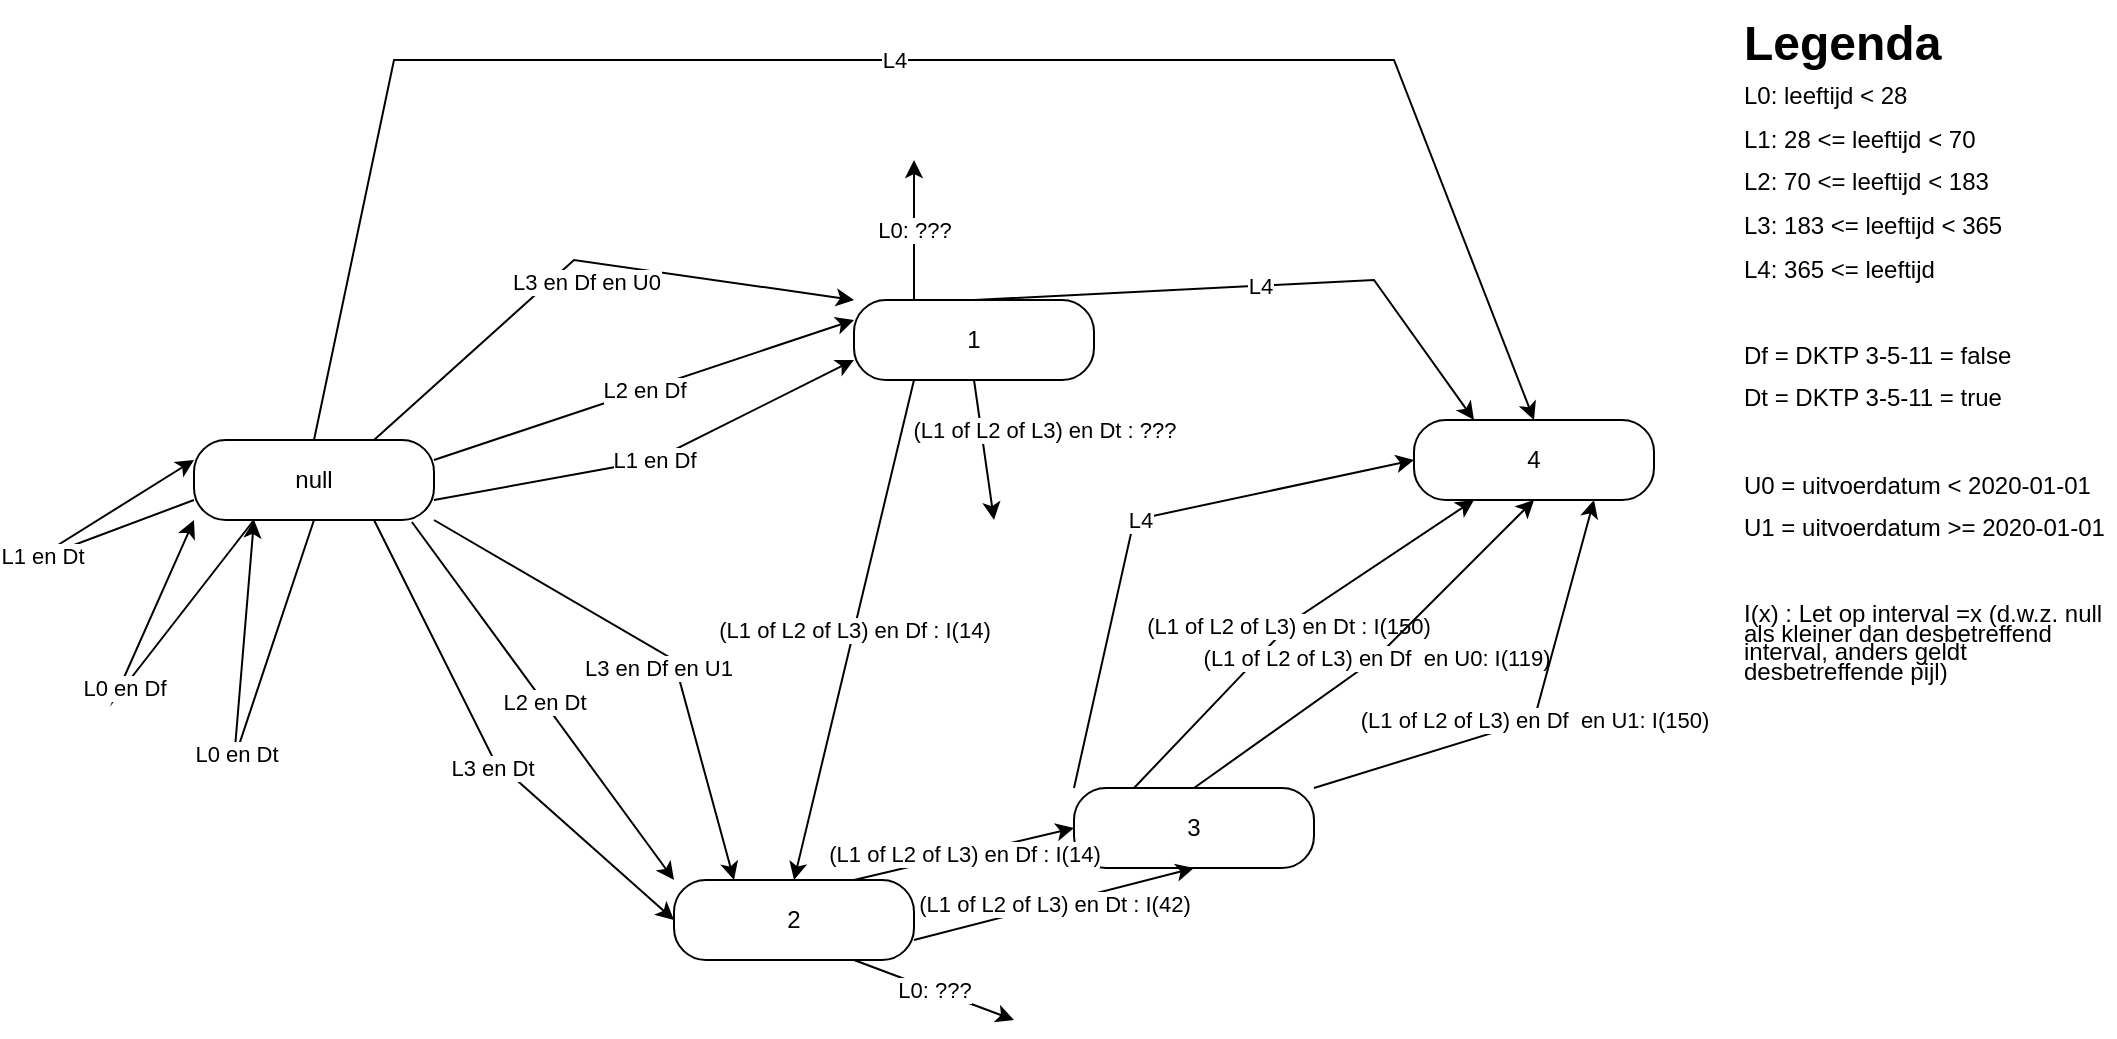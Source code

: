 <mxfile version="21.6.8" type="github">
  <diagram name="Page-1" id="58cdce13-f638-feb5-8d6f-7d28b1aa9fa0">
    <mxGraphModel dx="1434" dy="750" grid="1" gridSize="10" guides="1" tooltips="1" connect="1" arrows="1" fold="1" page="1" pageScale="1" pageWidth="1169" pageHeight="827" background="none" math="0" shadow="0">
      <root>
        <mxCell id="0" />
        <mxCell id="1" parent="0" />
        <mxCell id="W_ewYQk7HNQwRnbPACTs-3" value="null" style="rounded=1;whiteSpace=wrap;html=1;arcSize=40;labelBackgroundColor=none;" vertex="1" parent="1">
          <mxGeometry x="170" y="240" width="120" height="40" as="geometry" />
        </mxCell>
        <mxCell id="W_ewYQk7HNQwRnbPACTs-6" value="" style="endArrow=classic;html=1;rounded=0;exitX=0.5;exitY=1;exitDx=0;exitDy=0;entryX=0.25;entryY=1;entryDx=0;entryDy=0;" edge="1" parent="1" source="W_ewYQk7HNQwRnbPACTs-3" target="W_ewYQk7HNQwRnbPACTs-3">
          <mxGeometry relative="1" as="geometry">
            <mxPoint x="300" y="500" as="sourcePoint" />
            <mxPoint x="150" y="540" as="targetPoint" />
            <Array as="points">
              <mxPoint x="190" y="400" />
            </Array>
          </mxGeometry>
        </mxCell>
        <mxCell id="W_ewYQk7HNQwRnbPACTs-7" value="L0 en Dt" style="edgeLabel;resizable=0;html=1;align=center;verticalAlign=middle;" connectable="0" vertex="1" parent="W_ewYQk7HNQwRnbPACTs-6">
          <mxGeometry relative="1" as="geometry" />
        </mxCell>
        <mxCell id="W_ewYQk7HNQwRnbPACTs-8" value="&lt;h1 style=&quot;line-height: 50%;&quot;&gt;Legenda&lt;/h1&gt;&lt;p style=&quot;line-height: 80%;&quot;&gt;&lt;font style=&quot;font-size: 12px;&quot;&gt;L0: leeftijd &amp;lt; 28&lt;/font&gt;&lt;/p&gt;&lt;p style=&quot;line-height: 80%;&quot;&gt;&lt;font style=&quot;font-size: 12px;&quot;&gt;L1: 28 &amp;lt;= leeftijd &amp;lt; 70&lt;/font&gt;&lt;/p&gt;&lt;p style=&quot;line-height: 80%;&quot;&gt;&lt;font style=&quot;font-size: 12px;&quot;&gt;L2: 70 &amp;lt;= leeftijd &amp;lt; 183&lt;/font&gt;&lt;/p&gt;&lt;p style=&quot;line-height: 80%;&quot;&gt;&lt;font style=&quot;font-size: 12px;&quot;&gt;L3: 183 &amp;lt;= leeftijd &amp;lt; 365&lt;/font&gt;&lt;/p&gt;&lt;p style=&quot;line-height: 80%;&quot;&gt;&lt;font style=&quot;font-size: 12px;&quot;&gt;L4: 365 &amp;lt;= leeftijd&lt;/font&gt;&lt;/p&gt;&lt;p style=&quot;line-height: 80%;&quot;&gt;&lt;font style=&quot;font-size: 12px;&quot;&gt;&lt;br&gt;&lt;/font&gt;&lt;/p&gt;&lt;p style=&quot;line-height: 80%;&quot;&gt;&lt;font style=&quot;font-size: 12px;&quot;&gt;Df = DKTP 3-5-11 = false&lt;/font&gt;&lt;/p&gt;&lt;p style=&quot;line-height: 80%;&quot;&gt;&lt;font style=&quot;font-size: 12px;&quot;&gt;Dt = DKTP 3-5-11 = true&lt;/font&gt;&lt;/p&gt;&lt;p style=&quot;line-height: 80%;&quot;&gt;&lt;font style=&quot;font-size: 12px;&quot;&gt;&lt;br&gt;&lt;/font&gt;&lt;/p&gt;&lt;p style=&quot;line-height: 80%;&quot;&gt;&lt;font style=&quot;font-size: 12px;&quot;&gt;U0 = uitvoerdatum &amp;lt; 2020-01-01&lt;/font&gt;&lt;/p&gt;&lt;p style=&quot;line-height: 80%;&quot;&gt;&lt;font style=&quot;font-size: 12px;&quot;&gt;U1 = uitvoerdatum &amp;gt;= 2020-01-01&lt;/font&gt;&lt;/p&gt;&lt;p style=&quot;line-height: 80%;&quot;&gt;&lt;font style=&quot;font-size: 12px;&quot;&gt;&lt;br&gt;&lt;/font&gt;&lt;/p&gt;&lt;p style=&quot;line-height: 80%;&quot;&gt;&lt;font style=&quot;font-size: 12px;&quot;&gt;I(x) : Let op interval =x (d.w.z. null als kleiner dan desbetreffend interval, anders geldt desbetreffende pijl)&lt;/font&gt;&lt;/p&gt;&lt;p style=&quot;line-height: 80%;&quot;&gt;&lt;br&gt;&lt;/p&gt;" style="text;html=1;strokeColor=none;fillColor=none;spacing=5;spacingTop=-20;whiteSpace=wrap;overflow=hidden;rounded=0;" vertex="1" parent="1">
          <mxGeometry x="940" y="30" width="190" height="400" as="geometry" />
        </mxCell>
        <mxCell id="W_ewYQk7HNQwRnbPACTs-9" value="" style="endArrow=classic;html=1;rounded=0;exitX=0.25;exitY=1;exitDx=0;exitDy=0;entryX=0;entryY=1;entryDx=0;entryDy=0;" edge="1" parent="1" source="W_ewYQk7HNQwRnbPACTs-3" target="W_ewYQk7HNQwRnbPACTs-3">
          <mxGeometry relative="1" as="geometry">
            <mxPoint x="240" y="290" as="sourcePoint" />
            <mxPoint x="210" y="290" as="targetPoint" />
            <Array as="points">
              <mxPoint x="130" y="370" />
            </Array>
          </mxGeometry>
        </mxCell>
        <mxCell id="W_ewYQk7HNQwRnbPACTs-10" value="L0 en Df" style="edgeLabel;resizable=0;html=1;align=center;verticalAlign=middle;" connectable="0" vertex="1" parent="W_ewYQk7HNQwRnbPACTs-9">
          <mxGeometry relative="1" as="geometry" />
        </mxCell>
        <mxCell id="W_ewYQk7HNQwRnbPACTs-11" value="" style="endArrow=classic;html=1;rounded=0;exitX=0;exitY=0.75;exitDx=0;exitDy=0;entryX=0;entryY=0.25;entryDx=0;entryDy=0;" edge="1" parent="1" source="W_ewYQk7HNQwRnbPACTs-3" target="W_ewYQk7HNQwRnbPACTs-3">
          <mxGeometry relative="1" as="geometry">
            <mxPoint x="210" y="290" as="sourcePoint" />
            <mxPoint x="180" y="290" as="targetPoint" />
            <Array as="points">
              <mxPoint x="90" y="300" />
            </Array>
          </mxGeometry>
        </mxCell>
        <mxCell id="W_ewYQk7HNQwRnbPACTs-12" value="L1 en Dt" style="edgeLabel;resizable=0;html=1;align=center;verticalAlign=middle;" connectable="0" vertex="1" parent="W_ewYQk7HNQwRnbPACTs-11">
          <mxGeometry relative="1" as="geometry" />
        </mxCell>
        <mxCell id="W_ewYQk7HNQwRnbPACTs-13" value="1" style="rounded=1;whiteSpace=wrap;html=1;arcSize=40;labelBackgroundColor=none;" vertex="1" parent="1">
          <mxGeometry x="500" y="170" width="120" height="40" as="geometry" />
        </mxCell>
        <mxCell id="W_ewYQk7HNQwRnbPACTs-14" value="2" style="rounded=1;whiteSpace=wrap;html=1;arcSize=40;labelBackgroundColor=none;" vertex="1" parent="1">
          <mxGeometry x="410" y="460" width="120" height="40" as="geometry" />
        </mxCell>
        <mxCell id="W_ewYQk7HNQwRnbPACTs-15" value="3" style="rounded=1;whiteSpace=wrap;html=1;arcSize=40;labelBackgroundColor=none;" vertex="1" parent="1">
          <mxGeometry x="610" y="414" width="120" height="40" as="geometry" />
        </mxCell>
        <mxCell id="W_ewYQk7HNQwRnbPACTs-16" value="4" style="rounded=1;whiteSpace=wrap;html=1;arcSize=40;labelBackgroundColor=none;" vertex="1" parent="1">
          <mxGeometry x="780" y="230" width="120" height="40" as="geometry" />
        </mxCell>
        <mxCell id="W_ewYQk7HNQwRnbPACTs-19" value="" style="endArrow=classic;html=1;rounded=0;exitX=1;exitY=0.75;exitDx=0;exitDy=0;entryX=0;entryY=0.75;entryDx=0;entryDy=0;" edge="1" parent="1" source="W_ewYQk7HNQwRnbPACTs-3" target="W_ewYQk7HNQwRnbPACTs-13">
          <mxGeometry relative="1" as="geometry">
            <mxPoint x="340" y="310" as="sourcePoint" />
            <mxPoint x="440" y="310" as="targetPoint" />
            <Array as="points">
              <mxPoint x="400" y="250" />
            </Array>
          </mxGeometry>
        </mxCell>
        <mxCell id="W_ewYQk7HNQwRnbPACTs-20" value="L1 en Df" style="edgeLabel;resizable=0;html=1;align=center;verticalAlign=middle;" connectable="0" vertex="1" parent="W_ewYQk7HNQwRnbPACTs-19">
          <mxGeometry relative="1" as="geometry" />
        </mxCell>
        <mxCell id="W_ewYQk7HNQwRnbPACTs-23" value="" style="endArrow=classic;html=1;rounded=0;exitX=1;exitY=0.25;exitDx=0;exitDy=0;entryX=0;entryY=0.25;entryDx=0;entryDy=0;" edge="1" parent="1" source="W_ewYQk7HNQwRnbPACTs-3" target="W_ewYQk7HNQwRnbPACTs-13">
          <mxGeometry relative="1" as="geometry">
            <mxPoint x="300" y="280" as="sourcePoint" />
            <mxPoint x="510" y="210" as="targetPoint" />
          </mxGeometry>
        </mxCell>
        <mxCell id="W_ewYQk7HNQwRnbPACTs-24" value="L2 en Df" style="edgeLabel;resizable=0;html=1;align=center;verticalAlign=middle;" connectable="0" vertex="1" parent="W_ewYQk7HNQwRnbPACTs-23">
          <mxGeometry relative="1" as="geometry" />
        </mxCell>
        <mxCell id="W_ewYQk7HNQwRnbPACTs-25" value="" style="endArrow=classic;html=1;rounded=0;exitX=0.908;exitY=1.025;exitDx=0;exitDy=0;exitPerimeter=0;entryX=0;entryY=0;entryDx=0;entryDy=0;" edge="1" parent="1" source="W_ewYQk7HNQwRnbPACTs-3" target="W_ewYQk7HNQwRnbPACTs-14">
          <mxGeometry relative="1" as="geometry">
            <mxPoint x="250" y="470" as="sourcePoint" />
            <mxPoint x="350" y="470" as="targetPoint" />
          </mxGeometry>
        </mxCell>
        <mxCell id="W_ewYQk7HNQwRnbPACTs-26" value="L2 en Dt" style="edgeLabel;resizable=0;html=1;align=center;verticalAlign=middle;" connectable="0" vertex="1" parent="W_ewYQk7HNQwRnbPACTs-25">
          <mxGeometry relative="1" as="geometry">
            <mxPoint as="offset" />
          </mxGeometry>
        </mxCell>
        <mxCell id="W_ewYQk7HNQwRnbPACTs-28" value="" style="endArrow=classic;html=1;rounded=0;exitX=0.75;exitY=1;exitDx=0;exitDy=0;entryX=0;entryY=0.5;entryDx=0;entryDy=0;" edge="1" parent="1" source="W_ewYQk7HNQwRnbPACTs-3" target="W_ewYQk7HNQwRnbPACTs-14">
          <mxGeometry relative="1" as="geometry">
            <mxPoint x="289" y="291" as="sourcePoint" />
            <mxPoint x="500" y="460" as="targetPoint" />
            <Array as="points">
              <mxPoint x="320" y="400" />
            </Array>
          </mxGeometry>
        </mxCell>
        <mxCell id="W_ewYQk7HNQwRnbPACTs-29" value="L3 en Dt" style="edgeLabel;resizable=0;html=1;align=center;verticalAlign=middle;" connectable="0" vertex="1" parent="W_ewYQk7HNQwRnbPACTs-28">
          <mxGeometry relative="1" as="geometry">
            <mxPoint x="2" y="10" as="offset" />
          </mxGeometry>
        </mxCell>
        <mxCell id="W_ewYQk7HNQwRnbPACTs-30" value="" style="endArrow=classic;html=1;rounded=0;exitX=0.75;exitY=0;exitDx=0;exitDy=0;entryX=0;entryY=0;entryDx=0;entryDy=0;" edge="1" parent="1" source="W_ewYQk7HNQwRnbPACTs-3" target="W_ewYQk7HNQwRnbPACTs-13">
          <mxGeometry relative="1" as="geometry">
            <mxPoint x="270" y="290" as="sourcePoint" />
            <mxPoint x="500" y="470" as="targetPoint" />
            <Array as="points">
              <mxPoint x="360" y="150" />
            </Array>
          </mxGeometry>
        </mxCell>
        <mxCell id="W_ewYQk7HNQwRnbPACTs-31" value="L3 en Df en U0" style="edgeLabel;resizable=0;html=1;align=center;verticalAlign=middle;" connectable="0" vertex="1" parent="W_ewYQk7HNQwRnbPACTs-30">
          <mxGeometry relative="1" as="geometry">
            <mxPoint x="2" y="10" as="offset" />
          </mxGeometry>
        </mxCell>
        <mxCell id="W_ewYQk7HNQwRnbPACTs-32" value="" style="endArrow=classic;html=1;rounded=0;exitX=1;exitY=1;exitDx=0;exitDy=0;entryX=0.25;entryY=0;entryDx=0;entryDy=0;" edge="1" parent="1" source="W_ewYQk7HNQwRnbPACTs-3" target="W_ewYQk7HNQwRnbPACTs-14">
          <mxGeometry relative="1" as="geometry">
            <mxPoint x="270" y="250" as="sourcePoint" />
            <mxPoint x="510" y="180" as="targetPoint" />
            <Array as="points">
              <mxPoint x="410" y="350" />
            </Array>
          </mxGeometry>
        </mxCell>
        <mxCell id="W_ewYQk7HNQwRnbPACTs-33" value="L3 en Df en U1" style="edgeLabel;resizable=0;html=1;align=center;verticalAlign=middle;" connectable="0" vertex="1" parent="W_ewYQk7HNQwRnbPACTs-32">
          <mxGeometry relative="1" as="geometry">
            <mxPoint x="2" y="10" as="offset" />
          </mxGeometry>
        </mxCell>
        <mxCell id="W_ewYQk7HNQwRnbPACTs-34" value="" style="endArrow=classic;html=1;rounded=0;entryX=0.5;entryY=0;entryDx=0;entryDy=0;exitX=0.5;exitY=0;exitDx=0;exitDy=0;" edge="1" parent="1" source="W_ewYQk7HNQwRnbPACTs-3" target="W_ewYQk7HNQwRnbPACTs-16">
          <mxGeometry relative="1" as="geometry">
            <mxPoint x="170" y="80" as="sourcePoint" />
            <mxPoint x="270" y="80" as="targetPoint" />
            <Array as="points">
              <mxPoint x="270" y="50" />
              <mxPoint x="770" y="50" />
            </Array>
          </mxGeometry>
        </mxCell>
        <mxCell id="W_ewYQk7HNQwRnbPACTs-35" value="L4" style="edgeLabel;resizable=0;html=1;align=center;verticalAlign=middle;" connectable="0" vertex="1" parent="W_ewYQk7HNQwRnbPACTs-34">
          <mxGeometry relative="1" as="geometry" />
        </mxCell>
        <mxCell id="W_ewYQk7HNQwRnbPACTs-36" value="" style="endArrow=classic;html=1;rounded=0;entryX=0.25;entryY=0;entryDx=0;entryDy=0;exitX=0.5;exitY=0;exitDx=0;exitDy=0;" edge="1" parent="1" source="W_ewYQk7HNQwRnbPACTs-13" target="W_ewYQk7HNQwRnbPACTs-16">
          <mxGeometry relative="1" as="geometry">
            <mxPoint x="240" y="250" as="sourcePoint" />
            <mxPoint x="820" y="240" as="targetPoint" />
            <Array as="points">
              <mxPoint x="760" y="160" />
            </Array>
          </mxGeometry>
        </mxCell>
        <mxCell id="W_ewYQk7HNQwRnbPACTs-37" value="L4" style="edgeLabel;resizable=0;html=1;align=center;verticalAlign=middle;" connectable="0" vertex="1" parent="W_ewYQk7HNQwRnbPACTs-36">
          <mxGeometry relative="1" as="geometry" />
        </mxCell>
        <mxCell id="W_ewYQk7HNQwRnbPACTs-38" value="" style="endArrow=classic;html=1;rounded=0;exitX=0.25;exitY=1;exitDx=0;exitDy=0;entryX=0.5;entryY=0;entryDx=0;entryDy=0;" edge="1" parent="1" source="W_ewYQk7HNQwRnbPACTs-13" target="W_ewYQk7HNQwRnbPACTs-14">
          <mxGeometry relative="1" as="geometry">
            <mxPoint x="220" y="540" as="sourcePoint" />
            <mxPoint x="320" y="540" as="targetPoint" />
          </mxGeometry>
        </mxCell>
        <mxCell id="W_ewYQk7HNQwRnbPACTs-39" value="(L1 of L2 of L3) en Df : I(14)" style="edgeLabel;resizable=0;html=1;align=center;verticalAlign=middle;" connectable="0" vertex="1" parent="W_ewYQk7HNQwRnbPACTs-38">
          <mxGeometry relative="1" as="geometry" />
        </mxCell>
        <mxCell id="W_ewYQk7HNQwRnbPACTs-40" value="" style="endArrow=classic;html=1;rounded=0;exitX=0.5;exitY=1;exitDx=0;exitDy=0;" edge="1" parent="1" source="W_ewYQk7HNQwRnbPACTs-13">
          <mxGeometry relative="1" as="geometry">
            <mxPoint x="575" y="184" as="sourcePoint" />
            <mxPoint x="570" y="280" as="targetPoint" />
            <Array as="points" />
          </mxGeometry>
        </mxCell>
        <mxCell id="W_ewYQk7HNQwRnbPACTs-41" value="(L1 of L2 of L3) en Dt : ???" style="edgeLabel;resizable=0;html=1;align=center;verticalAlign=middle;" connectable="0" vertex="1" parent="W_ewYQk7HNQwRnbPACTs-40">
          <mxGeometry relative="1" as="geometry">
            <mxPoint x="30" y="-10" as="offset" />
          </mxGeometry>
        </mxCell>
        <mxCell id="W_ewYQk7HNQwRnbPACTs-42" value="" style="endArrow=classic;html=1;rounded=0;exitX=0.25;exitY=0;exitDx=0;exitDy=0;" edge="1" parent="1" source="W_ewYQk7HNQwRnbPACTs-13">
          <mxGeometry relative="1" as="geometry">
            <mxPoint x="600" y="80" as="sourcePoint" />
            <mxPoint x="530" y="100" as="targetPoint" />
          </mxGeometry>
        </mxCell>
        <mxCell id="W_ewYQk7HNQwRnbPACTs-43" value="L0: ???" style="edgeLabel;resizable=0;html=1;align=center;verticalAlign=middle;" connectable="0" vertex="1" parent="W_ewYQk7HNQwRnbPACTs-42">
          <mxGeometry relative="1" as="geometry" />
        </mxCell>
        <mxCell id="W_ewYQk7HNQwRnbPACTs-44" value="" style="endArrow=classic;html=1;rounded=0;exitX=1;exitY=0.75;exitDx=0;exitDy=0;entryX=0.5;entryY=1;entryDx=0;entryDy=0;" edge="1" parent="1" source="W_ewYQk7HNQwRnbPACTs-14" target="W_ewYQk7HNQwRnbPACTs-15">
          <mxGeometry relative="1" as="geometry">
            <mxPoint x="540" y="220" as="sourcePoint" />
            <mxPoint x="560" y="450" as="targetPoint" />
          </mxGeometry>
        </mxCell>
        <mxCell id="W_ewYQk7HNQwRnbPACTs-45" value="(L1 of L2 of L3) en Dt : I(42)" style="edgeLabel;resizable=0;html=1;align=center;verticalAlign=middle;" connectable="0" vertex="1" parent="W_ewYQk7HNQwRnbPACTs-44">
          <mxGeometry relative="1" as="geometry">
            <mxPoint as="offset" />
          </mxGeometry>
        </mxCell>
        <mxCell id="W_ewYQk7HNQwRnbPACTs-46" value="" style="endArrow=classic;html=1;rounded=0;exitX=0.75;exitY=0;exitDx=0;exitDy=0;entryX=0;entryY=0.5;entryDx=0;entryDy=0;" edge="1" parent="1" source="W_ewYQk7HNQwRnbPACTs-14" target="W_ewYQk7HNQwRnbPACTs-15">
          <mxGeometry relative="1" as="geometry">
            <mxPoint x="550" y="230" as="sourcePoint" />
            <mxPoint x="570" y="460" as="targetPoint" />
          </mxGeometry>
        </mxCell>
        <mxCell id="W_ewYQk7HNQwRnbPACTs-47" value="(L1 of L2 of L3) en Df : I(14)" style="edgeLabel;resizable=0;html=1;align=center;verticalAlign=middle;" connectable="0" vertex="1" parent="W_ewYQk7HNQwRnbPACTs-46">
          <mxGeometry relative="1" as="geometry" />
        </mxCell>
        <mxCell id="W_ewYQk7HNQwRnbPACTs-48" value="" style="endArrow=classic;html=1;rounded=0;exitX=0.75;exitY=1;exitDx=0;exitDy=0;" edge="1" parent="1" source="W_ewYQk7HNQwRnbPACTs-14">
          <mxGeometry relative="1" as="geometry">
            <mxPoint x="540" y="180" as="sourcePoint" />
            <mxPoint x="580" y="530" as="targetPoint" />
          </mxGeometry>
        </mxCell>
        <mxCell id="W_ewYQk7HNQwRnbPACTs-49" value="L0: ???" style="edgeLabel;resizable=0;html=1;align=center;verticalAlign=middle;" connectable="0" vertex="1" parent="W_ewYQk7HNQwRnbPACTs-48">
          <mxGeometry relative="1" as="geometry" />
        </mxCell>
        <mxCell id="W_ewYQk7HNQwRnbPACTs-50" value="" style="endArrow=classic;html=1;rounded=0;exitX=0.25;exitY=0;exitDx=0;exitDy=0;entryX=0.25;entryY=1;entryDx=0;entryDy=0;" edge="1" parent="1" source="W_ewYQk7HNQwRnbPACTs-15" target="W_ewYQk7HNQwRnbPACTs-16">
          <mxGeometry relative="1" as="geometry">
            <mxPoint x="540" y="500" as="sourcePoint" />
            <mxPoint x="680" y="464" as="targetPoint" />
            <Array as="points">
              <mxPoint x="720" y="330" />
            </Array>
          </mxGeometry>
        </mxCell>
        <mxCell id="W_ewYQk7HNQwRnbPACTs-51" value="(L1 of L2 of L3) en Dt : I(150)" style="edgeLabel;resizable=0;html=1;align=center;verticalAlign=middle;" connectable="0" vertex="1" parent="W_ewYQk7HNQwRnbPACTs-50">
          <mxGeometry relative="1" as="geometry">
            <mxPoint as="offset" />
          </mxGeometry>
        </mxCell>
        <mxCell id="W_ewYQk7HNQwRnbPACTs-52" value="" style="endArrow=classic;html=1;rounded=0;exitX=0.5;exitY=0;exitDx=0;exitDy=0;entryX=0.5;entryY=1;entryDx=0;entryDy=0;" edge="1" parent="1" source="W_ewYQk7HNQwRnbPACTs-15" target="W_ewYQk7HNQwRnbPACTs-16">
          <mxGeometry relative="1" as="geometry">
            <mxPoint x="650" y="424" as="sourcePoint" />
            <mxPoint x="820" y="280" as="targetPoint" />
            <Array as="points">
              <mxPoint x="760" y="350" />
            </Array>
          </mxGeometry>
        </mxCell>
        <mxCell id="W_ewYQk7HNQwRnbPACTs-53" value="(L1 of L2 of L3) en Df&amp;nbsp; en U0: I(119)" style="edgeLabel;resizable=0;html=1;align=center;verticalAlign=middle;" connectable="0" vertex="1" parent="W_ewYQk7HNQwRnbPACTs-52">
          <mxGeometry relative="1" as="geometry">
            <mxPoint as="offset" />
          </mxGeometry>
        </mxCell>
        <mxCell id="W_ewYQk7HNQwRnbPACTs-54" value="" style="endArrow=classic;html=1;rounded=0;exitX=1;exitY=0;exitDx=0;exitDy=0;entryX=0.75;entryY=1;entryDx=0;entryDy=0;" edge="1" parent="1" source="W_ewYQk7HNQwRnbPACTs-15" target="W_ewYQk7HNQwRnbPACTs-16">
          <mxGeometry relative="1" as="geometry">
            <mxPoint x="680" y="424" as="sourcePoint" />
            <mxPoint x="850" y="280" as="targetPoint" />
            <Array as="points">
              <mxPoint x="840" y="380" />
            </Array>
          </mxGeometry>
        </mxCell>
        <mxCell id="W_ewYQk7HNQwRnbPACTs-55" value="(L1 of L2 of L3) en Df&amp;nbsp; en U1: I(150)" style="edgeLabel;resizable=0;html=1;align=center;verticalAlign=middle;" connectable="0" vertex="1" parent="W_ewYQk7HNQwRnbPACTs-54">
          <mxGeometry relative="1" as="geometry">
            <mxPoint as="offset" />
          </mxGeometry>
        </mxCell>
        <mxCell id="W_ewYQk7HNQwRnbPACTs-56" value="" style="endArrow=classic;html=1;rounded=0;entryX=0;entryY=0.5;entryDx=0;entryDy=0;exitX=0;exitY=0;exitDx=0;exitDy=0;" edge="1" parent="1" source="W_ewYQk7HNQwRnbPACTs-15" target="W_ewYQk7HNQwRnbPACTs-16">
          <mxGeometry relative="1" as="geometry">
            <mxPoint x="570" y="180" as="sourcePoint" />
            <mxPoint x="820" y="240" as="targetPoint" />
            <Array as="points">
              <mxPoint x="640" y="280" />
            </Array>
          </mxGeometry>
        </mxCell>
        <mxCell id="W_ewYQk7HNQwRnbPACTs-57" value="L4" style="edgeLabel;resizable=0;html=1;align=center;verticalAlign=middle;" connectable="0" vertex="1" parent="W_ewYQk7HNQwRnbPACTs-56">
          <mxGeometry relative="1" as="geometry" />
        </mxCell>
      </root>
    </mxGraphModel>
  </diagram>
</mxfile>
